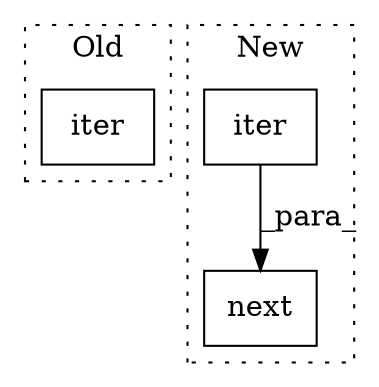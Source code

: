 digraph G {
subgraph cluster0 {
1 [label="iter" a="32" s="9095,9114" l="5,1" shape="box"];
label = "Old";
style="dotted";
}
subgraph cluster1 {
2 [label="next" a="32" s="9208,9239" l="5,1" shape="box"];
3 [label="iter" a="32" s="9213,9238" l="5,1" shape="box"];
label = "New";
style="dotted";
}
3 -> 2 [label="_para_"];
}